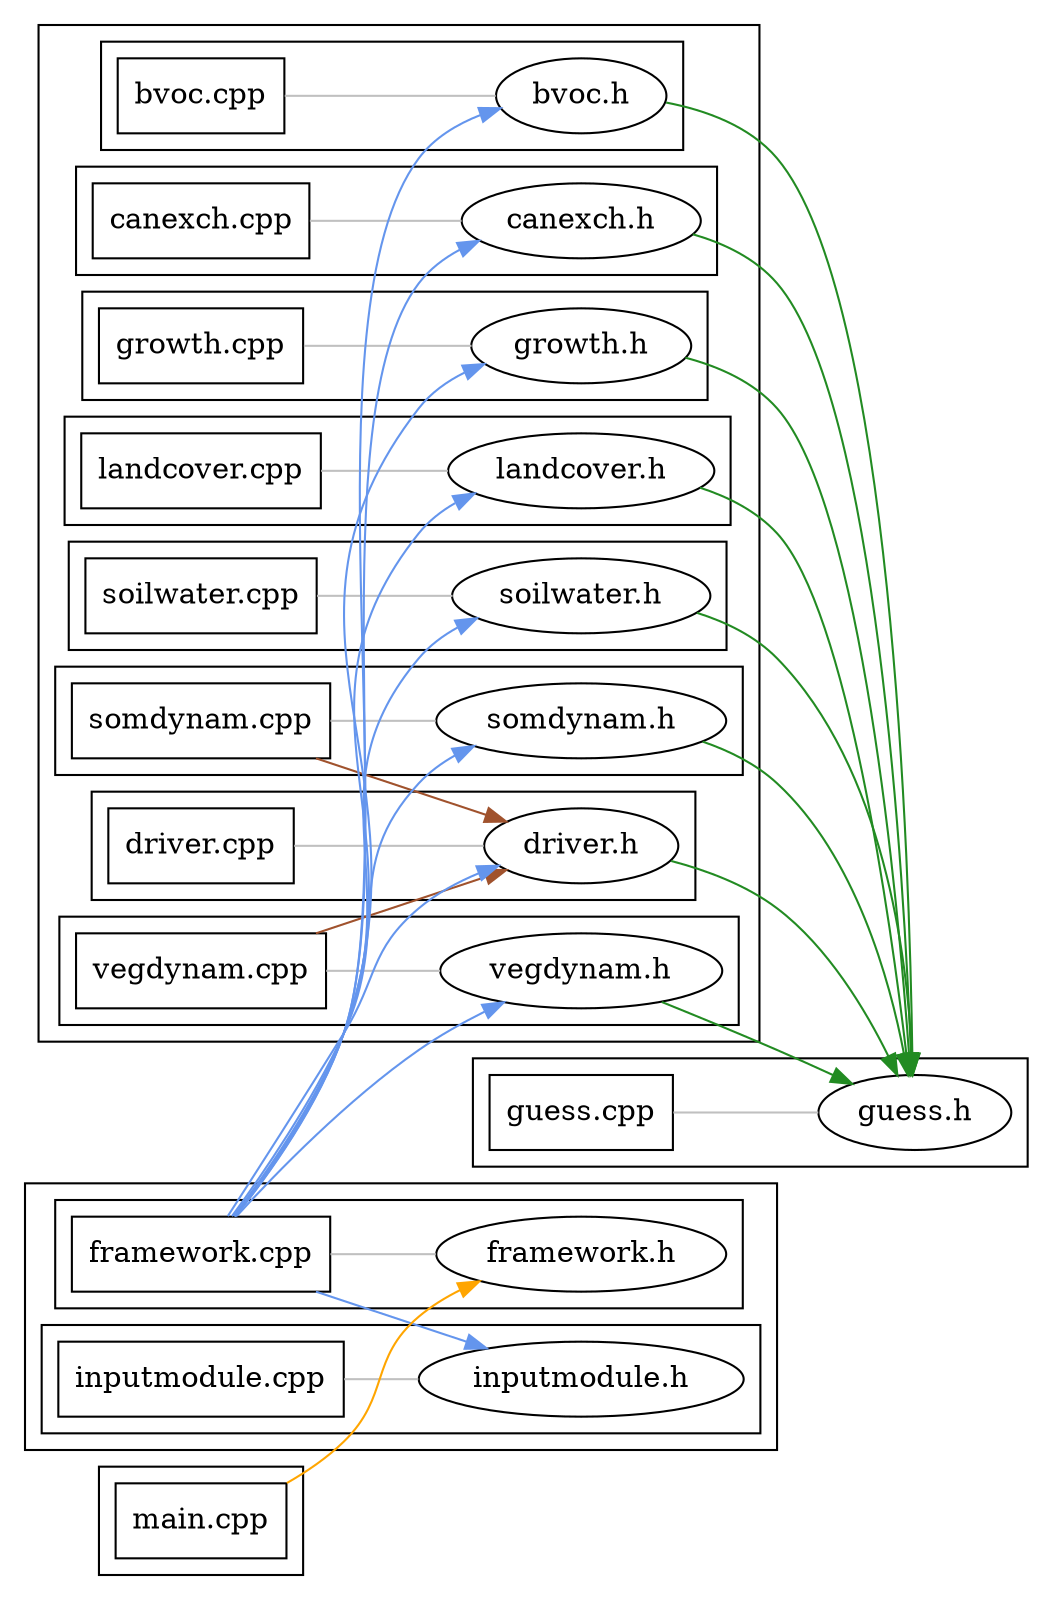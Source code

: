 /*
 * DOT file for describing LPJ-GUESS file structure.
 *
 * Was used to generate the file structure figure in guessdoc.
 *
 * To regenerate, run it through dot, for instance:
 *
 * dot -Tgif -o structure.gif structure.dot
 *
 * (graphviz needs to be installed)
 * For more information, see graphviz homepage (http://www.graphviz.org).
 */
digraph G {
	rankdir=LR

	subgraph cluster_modules {
	  subgraph cluster_bvoc {
	    "bvoc.cpp" [shape=box];
	    "bvoc.h"
	  }

	  subgraph cluster_canexch {
	    "canexch.cpp" [shape=box];
	    "canexch.h"
	  }

	  subgraph cluster_driver {
	    "driver.cpp" [shape=box];
	    "driver.h"
	  }

	  subgraph cluster_growth {
	    "growth.cpp" [shape=box];
	    "growth.h"
	  }

	  subgraph cluster_landcover {
	    "landcover.cpp" [shape=box];
	    "landcover.h"
	  }

	  subgraph cluster_soilwater {
	    "soilwater.cpp" [shape=box];
	    "soilwater.h"
	  }

	  subgraph cluster_somdynam {
	    "somdynam.cpp" [shape=box];
	    "somdynam.h"
	  }

	  subgraph cluster_vegdynam {
	    "vegdynam.cpp" [shape=box];
	    "vegdynam.h"
	  }
	}

	subgraph cluster_frameworks {
	  subgraph cluster_framework {
	    "framework.cpp" [shape=box];
	    "framework.h"
	  }

	  subgraph cluster_inputmodel {
	    "inputmodule.cpp" [shape=box];
	    "inputmodule.h"
	  }
	}


	subgraph cluster_main {
	  "main.cpp" [shape=box];
	}

	subgraph cluster_guess {
	  "guess.cpp" [shape=box];
	  "guess.h"
	}


	"bvoc.h" -> "guess.h" [color="forestgreen"];
	"growth.h" -> "guess.h" [color="forestgreen"];
	"vegdynam.h" -> "guess.h" [color="forestgreen"];
	"canexch.h" -> "guess.h" [color="forestgreen"];
	"soilwater.h" -> "guess.h" [color="forestgreen"];
	"landcover.h" -> "guess.h" [color="forestgreen"];
	"driver.h" -> "guess.h" [color="forestgreen"];
	"somdynam.h" -> "guess.h" [color="forestgreen"];

	"guess.cpp" -> "guess.h" [color="gray" arrowhead=none];

	"driver.cpp" -> "driver.h" [color="gray" arrowhead=none];
	"canexch.cpp" -> "canexch.h" [color="gray" arrowhead=none];
	"inputmodule.cpp" -> "inputmodule.h" [color="gray" arrowhead=none];
	"bvoc.cpp" -> "bvoc.h" [color="gray" arrowhead=none];
	"landcover.cpp" -> "landcover.h" [color="gray" arrowhead=none];
	"soilwater.cpp" -> "soilwater.h" [color="gray" arrowhead=none];
	"vegdynam.cpp" -> "vegdynam.h" [color="gray" arrowhead=none];
	"growth.cpp" -> "growth.h" [color="gray" arrowhead=none];
	"somdynam.cpp" -> "somdynam.h" [color="gray" arrowhead=none];

	"main.cpp" -> "framework.h" [color="orange"];

	"vegdynam.cpp" -> "driver.h" [color="sienna"];
	"somdynam.cpp" -> "driver.h" [color="sienna"];

	"framework.cpp" -> "framework.h" [color="gray" arrowhead=none];
	"framework.cpp" -> "inputmodule.h" [color="cornflowerblue"];
	"framework.cpp" -> "driver.h" [color="cornflowerblue"];
	"framework.cpp" -> "canexch.h" [color="cornflowerblue"];
	"framework.cpp" -> "landcover.h" [color="cornflowerblue"];
	"framework.cpp" -> "soilwater.h" [color="cornflowerblue"];
	"framework.cpp" -> "somdynam.h" [color="cornflowerblue"];
	"framework.cpp" -> "growth.h" [color="cornflowerblue"];
	"framework.cpp" -> "vegdynam.h" [color="cornflowerblue"];
	"framework.cpp" -> "bvoc.h" [color="cornflowerblue"];
}
